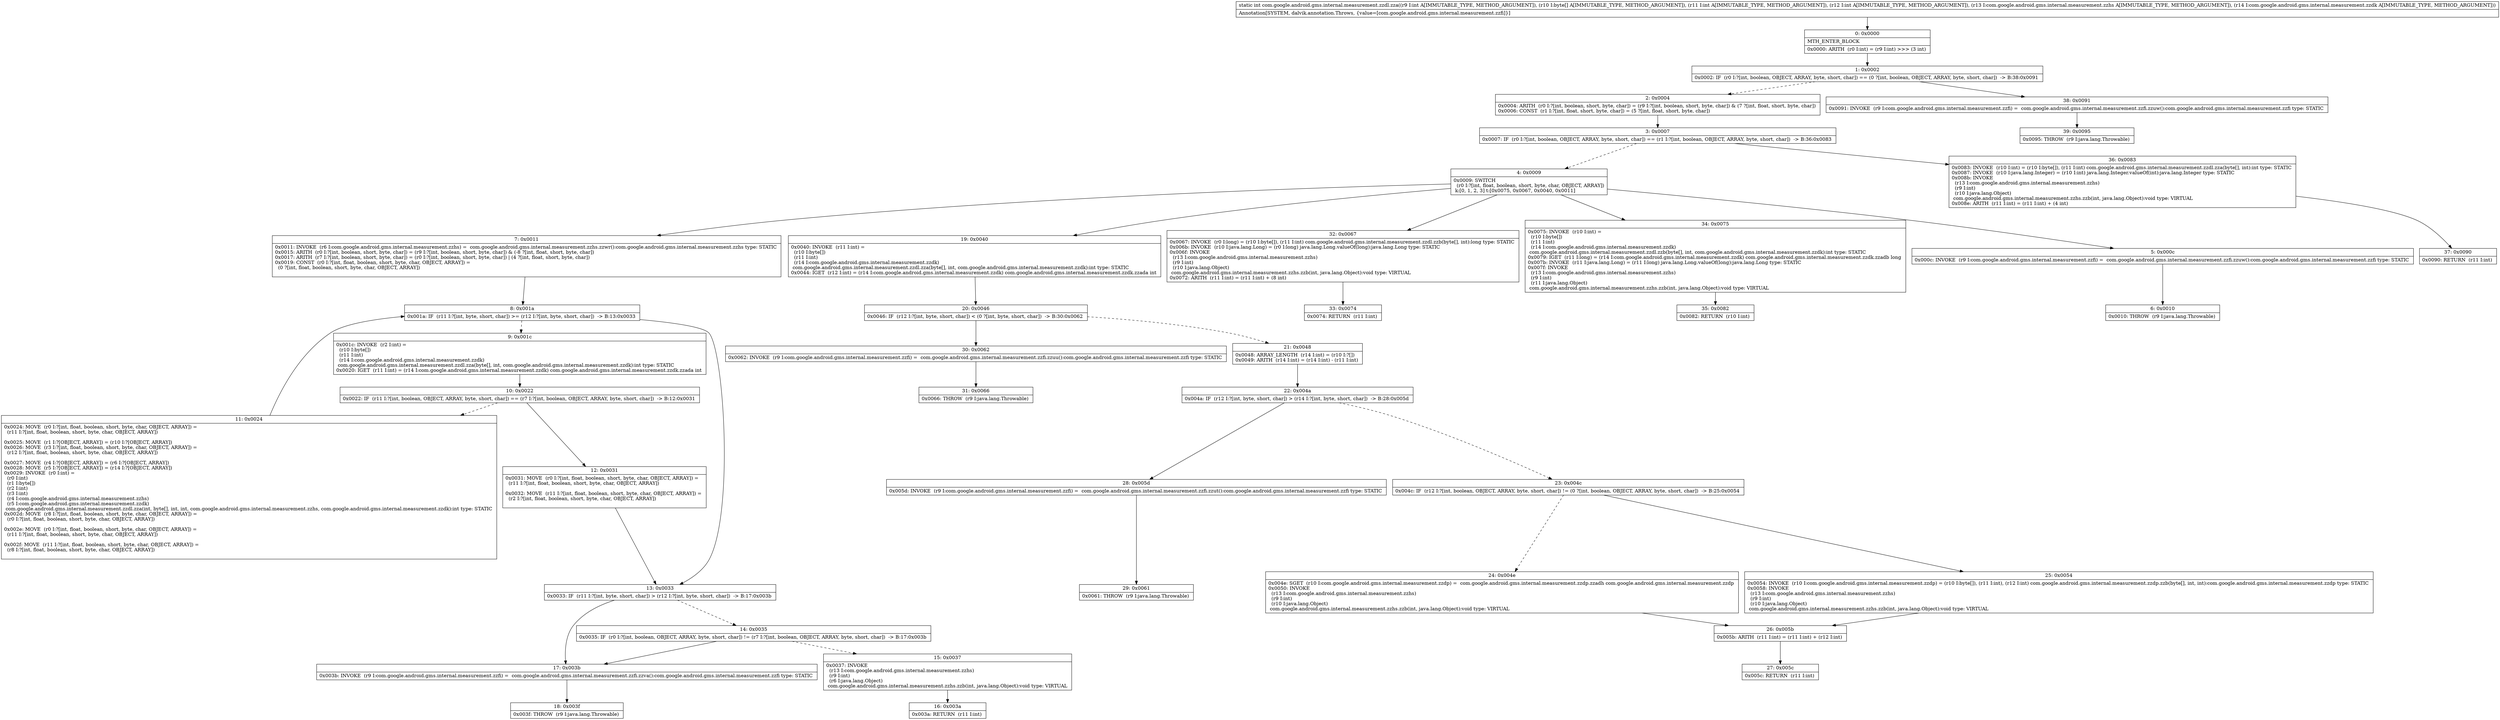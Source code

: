 digraph "CFG forcom.google.android.gms.internal.measurement.zzdl.zza(I[BIILcom\/google\/android\/gms\/internal\/measurement\/zzhs;Lcom\/google\/android\/gms\/internal\/measurement\/zzdk;)I" {
Node_0 [shape=record,label="{0\:\ 0x0000|MTH_ENTER_BLOCK\l|0x0000: ARITH  (r0 I:int) = (r9 I:int) \>\>\> (3 int) \l}"];
Node_1 [shape=record,label="{1\:\ 0x0002|0x0002: IF  (r0 I:?[int, boolean, OBJECT, ARRAY, byte, short, char]) == (0 ?[int, boolean, OBJECT, ARRAY, byte, short, char])  \-\> B:38:0x0091 \l}"];
Node_2 [shape=record,label="{2\:\ 0x0004|0x0004: ARITH  (r0 I:?[int, boolean, short, byte, char]) = (r9 I:?[int, boolean, short, byte, char]) & (7 ?[int, float, short, byte, char]) \l0x0006: CONST  (r1 I:?[int, float, short, byte, char]) = (5 ?[int, float, short, byte, char]) \l}"];
Node_3 [shape=record,label="{3\:\ 0x0007|0x0007: IF  (r0 I:?[int, boolean, OBJECT, ARRAY, byte, short, char]) == (r1 I:?[int, boolean, OBJECT, ARRAY, byte, short, char])  \-\> B:36:0x0083 \l}"];
Node_4 [shape=record,label="{4\:\ 0x0009|0x0009: SWITCH  \l  (r0 I:?[int, float, boolean, short, byte, char, OBJECT, ARRAY])\l k:[0, 1, 2, 3] t:[0x0075, 0x0067, 0x0040, 0x0011] \l}"];
Node_5 [shape=record,label="{5\:\ 0x000c|0x000c: INVOKE  (r9 I:com.google.android.gms.internal.measurement.zzfi) =  com.google.android.gms.internal.measurement.zzfi.zzuw():com.google.android.gms.internal.measurement.zzfi type: STATIC \l}"];
Node_6 [shape=record,label="{6\:\ 0x0010|0x0010: THROW  (r9 I:java.lang.Throwable) \l}"];
Node_7 [shape=record,label="{7\:\ 0x0011|0x0011: INVOKE  (r6 I:com.google.android.gms.internal.measurement.zzhs) =  com.google.android.gms.internal.measurement.zzhs.zzwr():com.google.android.gms.internal.measurement.zzhs type: STATIC \l0x0015: ARITH  (r0 I:?[int, boolean, short, byte, char]) = (r9 I:?[int, boolean, short, byte, char]) & (\-8 ?[int, float, short, byte, char]) \l0x0017: ARITH  (r7 I:?[int, boolean, short, byte, char]) = (r0 I:?[int, boolean, short, byte, char]) \| (4 ?[int, float, short, byte, char]) \l0x0019: CONST  (r0 I:?[int, float, boolean, short, byte, char, OBJECT, ARRAY]) = \l  (0 ?[int, float, boolean, short, byte, char, OBJECT, ARRAY])\l \l}"];
Node_8 [shape=record,label="{8\:\ 0x001a|0x001a: IF  (r11 I:?[int, byte, short, char]) \>= (r12 I:?[int, byte, short, char])  \-\> B:13:0x0033 \l}"];
Node_9 [shape=record,label="{9\:\ 0x001c|0x001c: INVOKE  (r2 I:int) = \l  (r10 I:byte[])\l  (r11 I:int)\l  (r14 I:com.google.android.gms.internal.measurement.zzdk)\l com.google.android.gms.internal.measurement.zzdl.zza(byte[], int, com.google.android.gms.internal.measurement.zzdk):int type: STATIC \l0x0020: IGET  (r11 I:int) = (r14 I:com.google.android.gms.internal.measurement.zzdk) com.google.android.gms.internal.measurement.zzdk.zzada int \l}"];
Node_10 [shape=record,label="{10\:\ 0x0022|0x0022: IF  (r11 I:?[int, boolean, OBJECT, ARRAY, byte, short, char]) == (r7 I:?[int, boolean, OBJECT, ARRAY, byte, short, char])  \-\> B:12:0x0031 \l}"];
Node_11 [shape=record,label="{11\:\ 0x0024|0x0024: MOVE  (r0 I:?[int, float, boolean, short, byte, char, OBJECT, ARRAY]) = \l  (r11 I:?[int, float, boolean, short, byte, char, OBJECT, ARRAY])\l \l0x0025: MOVE  (r1 I:?[OBJECT, ARRAY]) = (r10 I:?[OBJECT, ARRAY]) \l0x0026: MOVE  (r3 I:?[int, float, boolean, short, byte, char, OBJECT, ARRAY]) = \l  (r12 I:?[int, float, boolean, short, byte, char, OBJECT, ARRAY])\l \l0x0027: MOVE  (r4 I:?[OBJECT, ARRAY]) = (r6 I:?[OBJECT, ARRAY]) \l0x0028: MOVE  (r5 I:?[OBJECT, ARRAY]) = (r14 I:?[OBJECT, ARRAY]) \l0x0029: INVOKE  (r0 I:int) = \l  (r0 I:int)\l  (r1 I:byte[])\l  (r2 I:int)\l  (r3 I:int)\l  (r4 I:com.google.android.gms.internal.measurement.zzhs)\l  (r5 I:com.google.android.gms.internal.measurement.zzdk)\l com.google.android.gms.internal.measurement.zzdl.zza(int, byte[], int, int, com.google.android.gms.internal.measurement.zzhs, com.google.android.gms.internal.measurement.zzdk):int type: STATIC \l0x002d: MOVE  (r8 I:?[int, float, boolean, short, byte, char, OBJECT, ARRAY]) = \l  (r0 I:?[int, float, boolean, short, byte, char, OBJECT, ARRAY])\l \l0x002e: MOVE  (r0 I:?[int, float, boolean, short, byte, char, OBJECT, ARRAY]) = \l  (r11 I:?[int, float, boolean, short, byte, char, OBJECT, ARRAY])\l \l0x002f: MOVE  (r11 I:?[int, float, boolean, short, byte, char, OBJECT, ARRAY]) = \l  (r8 I:?[int, float, boolean, short, byte, char, OBJECT, ARRAY])\l \l}"];
Node_12 [shape=record,label="{12\:\ 0x0031|0x0031: MOVE  (r0 I:?[int, float, boolean, short, byte, char, OBJECT, ARRAY]) = \l  (r11 I:?[int, float, boolean, short, byte, char, OBJECT, ARRAY])\l \l0x0032: MOVE  (r11 I:?[int, float, boolean, short, byte, char, OBJECT, ARRAY]) = \l  (r2 I:?[int, float, boolean, short, byte, char, OBJECT, ARRAY])\l \l}"];
Node_13 [shape=record,label="{13\:\ 0x0033|0x0033: IF  (r11 I:?[int, byte, short, char]) \> (r12 I:?[int, byte, short, char])  \-\> B:17:0x003b \l}"];
Node_14 [shape=record,label="{14\:\ 0x0035|0x0035: IF  (r0 I:?[int, boolean, OBJECT, ARRAY, byte, short, char]) != (r7 I:?[int, boolean, OBJECT, ARRAY, byte, short, char])  \-\> B:17:0x003b \l}"];
Node_15 [shape=record,label="{15\:\ 0x0037|0x0037: INVOKE  \l  (r13 I:com.google.android.gms.internal.measurement.zzhs)\l  (r9 I:int)\l  (r6 I:java.lang.Object)\l com.google.android.gms.internal.measurement.zzhs.zzb(int, java.lang.Object):void type: VIRTUAL \l}"];
Node_16 [shape=record,label="{16\:\ 0x003a|0x003a: RETURN  (r11 I:int) \l}"];
Node_17 [shape=record,label="{17\:\ 0x003b|0x003b: INVOKE  (r9 I:com.google.android.gms.internal.measurement.zzfi) =  com.google.android.gms.internal.measurement.zzfi.zzva():com.google.android.gms.internal.measurement.zzfi type: STATIC \l}"];
Node_18 [shape=record,label="{18\:\ 0x003f|0x003f: THROW  (r9 I:java.lang.Throwable) \l}"];
Node_19 [shape=record,label="{19\:\ 0x0040|0x0040: INVOKE  (r11 I:int) = \l  (r10 I:byte[])\l  (r11 I:int)\l  (r14 I:com.google.android.gms.internal.measurement.zzdk)\l com.google.android.gms.internal.measurement.zzdl.zza(byte[], int, com.google.android.gms.internal.measurement.zzdk):int type: STATIC \l0x0044: IGET  (r12 I:int) = (r14 I:com.google.android.gms.internal.measurement.zzdk) com.google.android.gms.internal.measurement.zzdk.zzada int \l}"];
Node_20 [shape=record,label="{20\:\ 0x0046|0x0046: IF  (r12 I:?[int, byte, short, char]) \< (0 ?[int, byte, short, char])  \-\> B:30:0x0062 \l}"];
Node_21 [shape=record,label="{21\:\ 0x0048|0x0048: ARRAY_LENGTH  (r14 I:int) = (r10 I:?[]) \l0x0049: ARITH  (r14 I:int) = (r14 I:int) \- (r11 I:int) \l}"];
Node_22 [shape=record,label="{22\:\ 0x004a|0x004a: IF  (r12 I:?[int, byte, short, char]) \> (r14 I:?[int, byte, short, char])  \-\> B:28:0x005d \l}"];
Node_23 [shape=record,label="{23\:\ 0x004c|0x004c: IF  (r12 I:?[int, boolean, OBJECT, ARRAY, byte, short, char]) != (0 ?[int, boolean, OBJECT, ARRAY, byte, short, char])  \-\> B:25:0x0054 \l}"];
Node_24 [shape=record,label="{24\:\ 0x004e|0x004e: SGET  (r10 I:com.google.android.gms.internal.measurement.zzdp) =  com.google.android.gms.internal.measurement.zzdp.zzadh com.google.android.gms.internal.measurement.zzdp \l0x0050: INVOKE  \l  (r13 I:com.google.android.gms.internal.measurement.zzhs)\l  (r9 I:int)\l  (r10 I:java.lang.Object)\l com.google.android.gms.internal.measurement.zzhs.zzb(int, java.lang.Object):void type: VIRTUAL \l}"];
Node_25 [shape=record,label="{25\:\ 0x0054|0x0054: INVOKE  (r10 I:com.google.android.gms.internal.measurement.zzdp) = (r10 I:byte[]), (r11 I:int), (r12 I:int) com.google.android.gms.internal.measurement.zzdp.zzb(byte[], int, int):com.google.android.gms.internal.measurement.zzdp type: STATIC \l0x0058: INVOKE  \l  (r13 I:com.google.android.gms.internal.measurement.zzhs)\l  (r9 I:int)\l  (r10 I:java.lang.Object)\l com.google.android.gms.internal.measurement.zzhs.zzb(int, java.lang.Object):void type: VIRTUAL \l}"];
Node_26 [shape=record,label="{26\:\ 0x005b|0x005b: ARITH  (r11 I:int) = (r11 I:int) + (r12 I:int) \l}"];
Node_27 [shape=record,label="{27\:\ 0x005c|0x005c: RETURN  (r11 I:int) \l}"];
Node_28 [shape=record,label="{28\:\ 0x005d|0x005d: INVOKE  (r9 I:com.google.android.gms.internal.measurement.zzfi) =  com.google.android.gms.internal.measurement.zzfi.zzut():com.google.android.gms.internal.measurement.zzfi type: STATIC \l}"];
Node_29 [shape=record,label="{29\:\ 0x0061|0x0061: THROW  (r9 I:java.lang.Throwable) \l}"];
Node_30 [shape=record,label="{30\:\ 0x0062|0x0062: INVOKE  (r9 I:com.google.android.gms.internal.measurement.zzfi) =  com.google.android.gms.internal.measurement.zzfi.zzuu():com.google.android.gms.internal.measurement.zzfi type: STATIC \l}"];
Node_31 [shape=record,label="{31\:\ 0x0066|0x0066: THROW  (r9 I:java.lang.Throwable) \l}"];
Node_32 [shape=record,label="{32\:\ 0x0067|0x0067: INVOKE  (r0 I:long) = (r10 I:byte[]), (r11 I:int) com.google.android.gms.internal.measurement.zzdl.zzb(byte[], int):long type: STATIC \l0x006b: INVOKE  (r10 I:java.lang.Long) = (r0 I:long) java.lang.Long.valueOf(long):java.lang.Long type: STATIC \l0x006f: INVOKE  \l  (r13 I:com.google.android.gms.internal.measurement.zzhs)\l  (r9 I:int)\l  (r10 I:java.lang.Object)\l com.google.android.gms.internal.measurement.zzhs.zzb(int, java.lang.Object):void type: VIRTUAL \l0x0072: ARITH  (r11 I:int) = (r11 I:int) + (8 int) \l}"];
Node_33 [shape=record,label="{33\:\ 0x0074|0x0074: RETURN  (r11 I:int) \l}"];
Node_34 [shape=record,label="{34\:\ 0x0075|0x0075: INVOKE  (r10 I:int) = \l  (r10 I:byte[])\l  (r11 I:int)\l  (r14 I:com.google.android.gms.internal.measurement.zzdk)\l com.google.android.gms.internal.measurement.zzdl.zzb(byte[], int, com.google.android.gms.internal.measurement.zzdk):int type: STATIC \l0x0079: IGET  (r11 I:long) = (r14 I:com.google.android.gms.internal.measurement.zzdk) com.google.android.gms.internal.measurement.zzdk.zzadb long \l0x007b: INVOKE  (r11 I:java.lang.Long) = (r11 I:long) java.lang.Long.valueOf(long):java.lang.Long type: STATIC \l0x007f: INVOKE  \l  (r13 I:com.google.android.gms.internal.measurement.zzhs)\l  (r9 I:int)\l  (r11 I:java.lang.Object)\l com.google.android.gms.internal.measurement.zzhs.zzb(int, java.lang.Object):void type: VIRTUAL \l}"];
Node_35 [shape=record,label="{35\:\ 0x0082|0x0082: RETURN  (r10 I:int) \l}"];
Node_36 [shape=record,label="{36\:\ 0x0083|0x0083: INVOKE  (r10 I:int) = (r10 I:byte[]), (r11 I:int) com.google.android.gms.internal.measurement.zzdl.zza(byte[], int):int type: STATIC \l0x0087: INVOKE  (r10 I:java.lang.Integer) = (r10 I:int) java.lang.Integer.valueOf(int):java.lang.Integer type: STATIC \l0x008b: INVOKE  \l  (r13 I:com.google.android.gms.internal.measurement.zzhs)\l  (r9 I:int)\l  (r10 I:java.lang.Object)\l com.google.android.gms.internal.measurement.zzhs.zzb(int, java.lang.Object):void type: VIRTUAL \l0x008e: ARITH  (r11 I:int) = (r11 I:int) + (4 int) \l}"];
Node_37 [shape=record,label="{37\:\ 0x0090|0x0090: RETURN  (r11 I:int) \l}"];
Node_38 [shape=record,label="{38\:\ 0x0091|0x0091: INVOKE  (r9 I:com.google.android.gms.internal.measurement.zzfi) =  com.google.android.gms.internal.measurement.zzfi.zzuw():com.google.android.gms.internal.measurement.zzfi type: STATIC \l}"];
Node_39 [shape=record,label="{39\:\ 0x0095|0x0095: THROW  (r9 I:java.lang.Throwable) \l}"];
MethodNode[shape=record,label="{static int com.google.android.gms.internal.measurement.zzdl.zza((r9 I:int A[IMMUTABLE_TYPE, METHOD_ARGUMENT]), (r10 I:byte[] A[IMMUTABLE_TYPE, METHOD_ARGUMENT]), (r11 I:int A[IMMUTABLE_TYPE, METHOD_ARGUMENT]), (r12 I:int A[IMMUTABLE_TYPE, METHOD_ARGUMENT]), (r13 I:com.google.android.gms.internal.measurement.zzhs A[IMMUTABLE_TYPE, METHOD_ARGUMENT]), (r14 I:com.google.android.gms.internal.measurement.zzdk A[IMMUTABLE_TYPE, METHOD_ARGUMENT]))  | Annotation[SYSTEM, dalvik.annotation.Throws, \{value=[com.google.android.gms.internal.measurement.zzfi]\}]\l}"];
MethodNode -> Node_0;
Node_0 -> Node_1;
Node_1 -> Node_2[style=dashed];
Node_1 -> Node_38;
Node_2 -> Node_3;
Node_3 -> Node_4[style=dashed];
Node_3 -> Node_36;
Node_4 -> Node_5;
Node_4 -> Node_7;
Node_4 -> Node_19;
Node_4 -> Node_32;
Node_4 -> Node_34;
Node_5 -> Node_6;
Node_7 -> Node_8;
Node_8 -> Node_9[style=dashed];
Node_8 -> Node_13;
Node_9 -> Node_10;
Node_10 -> Node_11[style=dashed];
Node_10 -> Node_12;
Node_11 -> Node_8;
Node_12 -> Node_13;
Node_13 -> Node_14[style=dashed];
Node_13 -> Node_17;
Node_14 -> Node_15[style=dashed];
Node_14 -> Node_17;
Node_15 -> Node_16;
Node_17 -> Node_18;
Node_19 -> Node_20;
Node_20 -> Node_21[style=dashed];
Node_20 -> Node_30;
Node_21 -> Node_22;
Node_22 -> Node_23[style=dashed];
Node_22 -> Node_28;
Node_23 -> Node_24[style=dashed];
Node_23 -> Node_25;
Node_24 -> Node_26;
Node_25 -> Node_26;
Node_26 -> Node_27;
Node_28 -> Node_29;
Node_30 -> Node_31;
Node_32 -> Node_33;
Node_34 -> Node_35;
Node_36 -> Node_37;
Node_38 -> Node_39;
}

